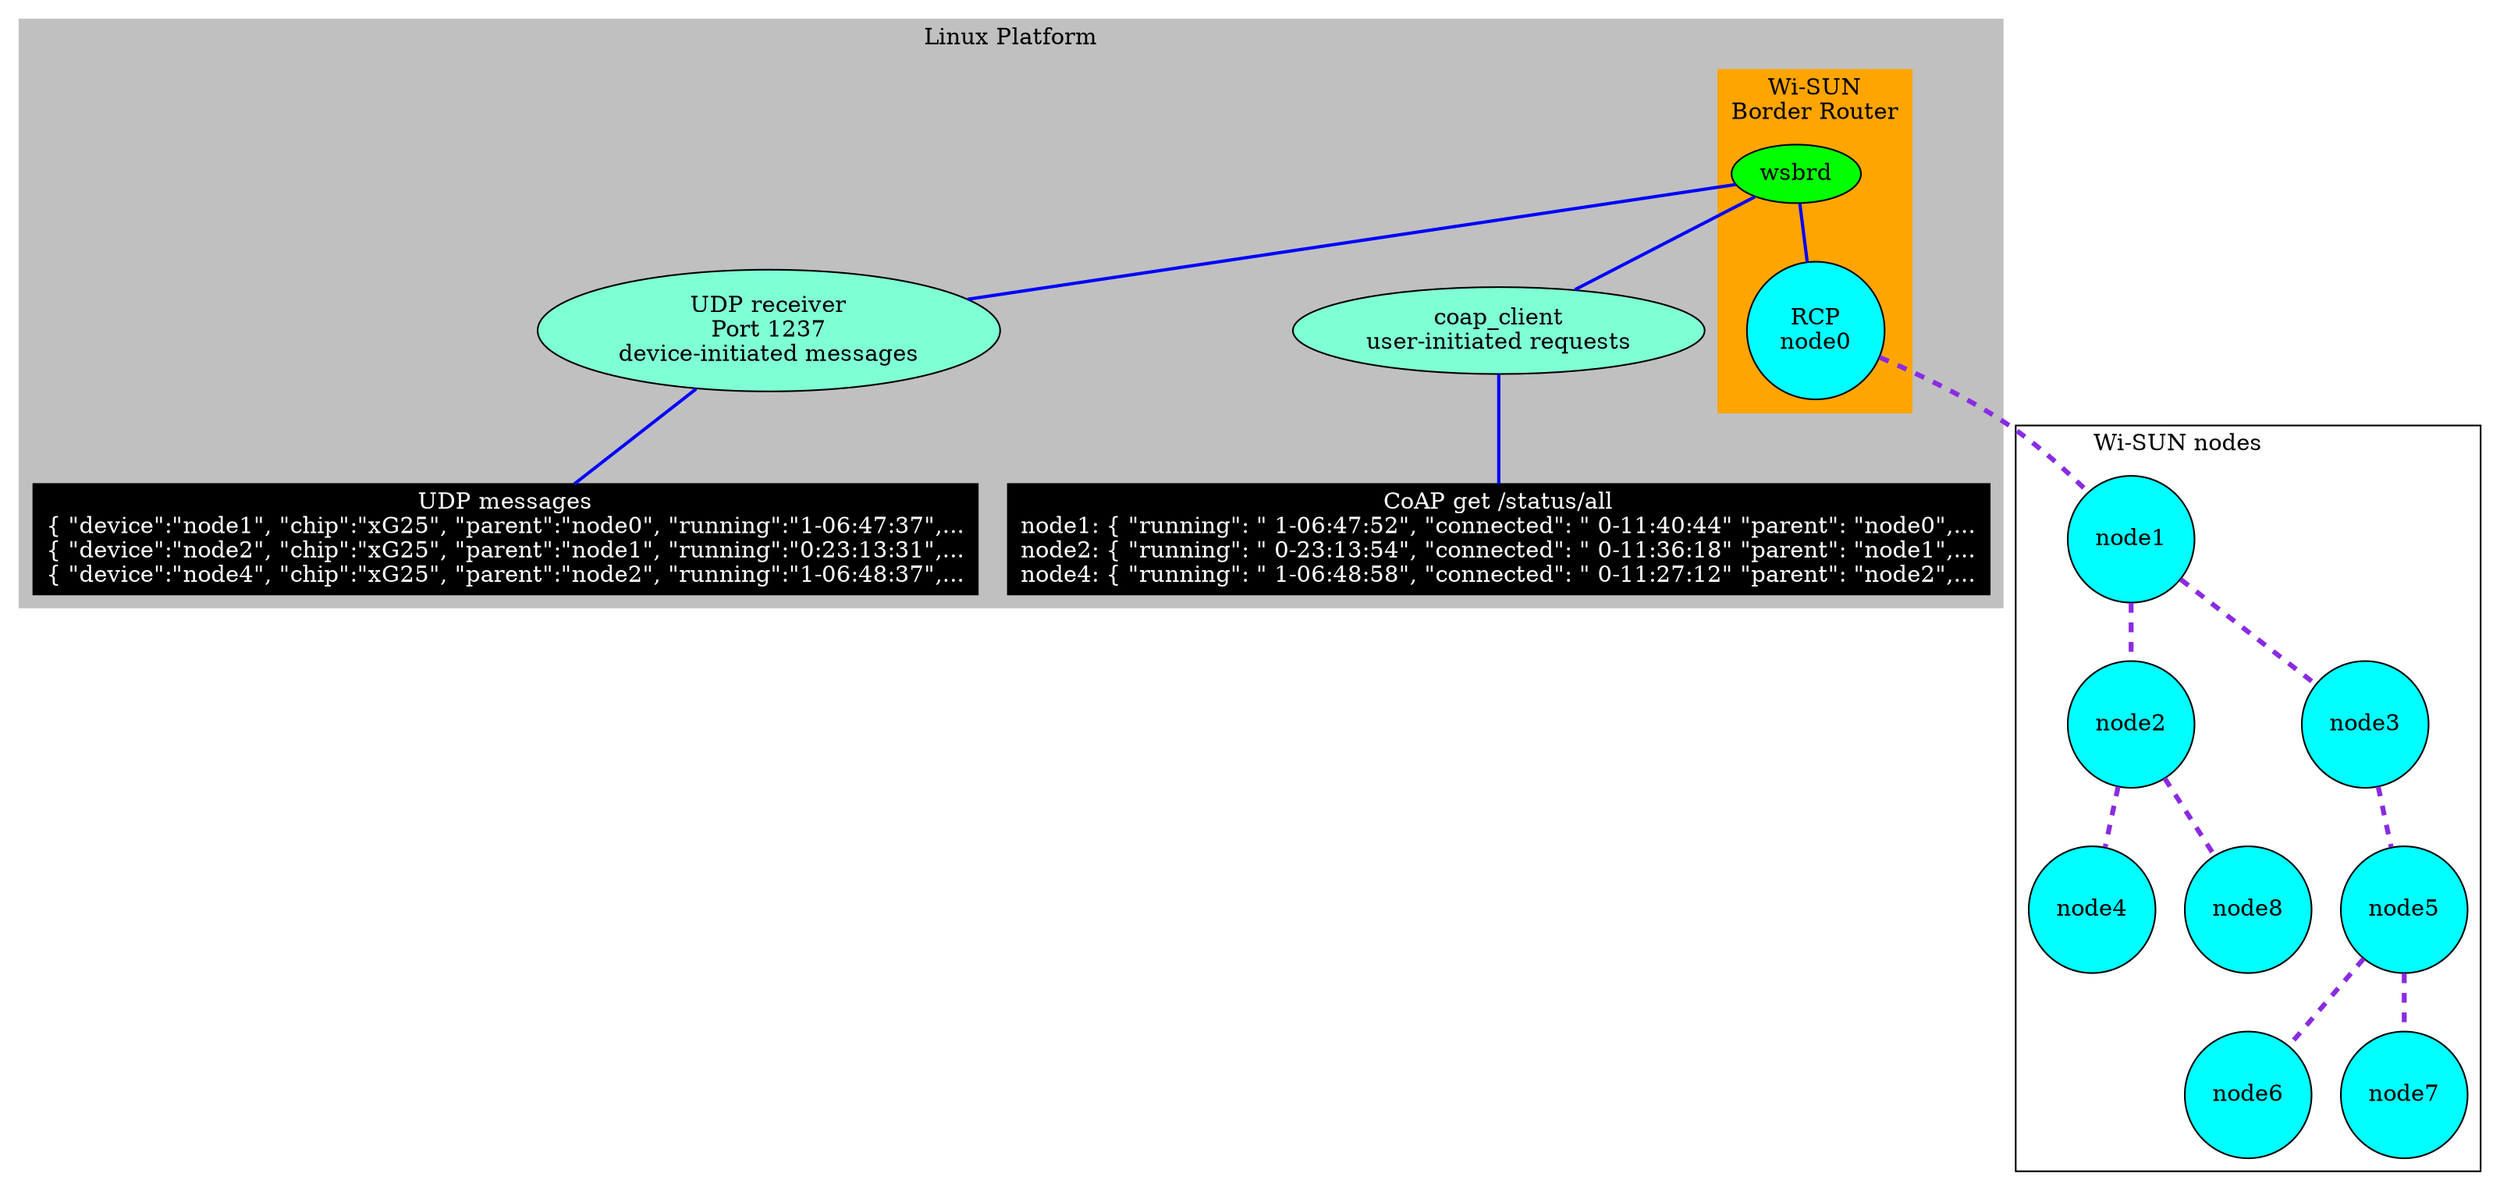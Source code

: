 graph g {
	layout=dot # Specify used layout engine

	bgcolor="#fffffff00"
	overlap=scale
	start=1

	edge [penwidth=0.75,arrowsize=0.6]
	edge [color=blue, fontsize=8, forcelabels=true, penwidth=2]

	node [
			shape=circle,
#			fixedsize=true,
#			width=0.25,
			color="black",
			fillcolor="cyan",
			style="filled,solid",
#			fontsize=12,
		];

	subgraph cluster_linux {
        label = "Linux Platform"
        style = "filled"
        color = "grey"

        node [style="filled,solid"]

        subgraph cluster_border_router {
            label = "Wi-SUN\nBorder Router"
            style = "filled"
            color = "orange"

            node [shape="circle" fillcolor="cyan"]
            RCP   [label="RCP\nnode0"]

            node [shape="oval" fillcolor="green" ]
            wsbrd [label="wsbrd"]

            wsbrd -- RCP
        }

        node  [fillcolor="aquamarine" shape="oval"]
        UDP   [label="UDP receiver\nPort 1237\ndevice-initiated messages" pos="0,0"]
        CoAP  [label="coap_client\nuser-initiated requests" pos="0,0"]

        node  [fillcolor="black" fontcolor="white" shape="rectangle"]
        get [label="CoAP get /status/all\nnode1: { \"running\": \" 1-06:47:52\", \"connected\": \" 0-11:40:44\" \"parent\": \"node0\",...\nnode2: { \"running\": \" 0-23:13:54\", \"connected\": \" 0-11:36:18\" \"parent\": \"node1\",...\nnode4: { \"running\": \" 1-06:48:58\", \"connected\": \" 0-11:27:12\" \"parent\": \"node2\",..."]
        udp [label="UDP messages\n{ \"device\":\"node1\", \"chip\":\"xG25\", \"parent\":\"node0\", \"running\":\"1-06:47:37\",...\n{ \"device\":\"node2\", \"chip\":\"xG25\", \"parent\":\"node1\", \"running\":\"0:23:13:31\",...\n{ \"device\":\"node4\", \"chip\":\"xG25\", \"parent\":\"node2\", \"running\":\"1-06:48:37\",...", pos="1,10"]

        wsbrd -- UDP -- udp
        wsbrd -- CoAP -- get
    }

    subgraph cluster_network {
        label="Wi-SUN nodes                   "
        edge [color=blueviolet style=dashed penwidth=3]
        RCP   -- node1
        node1 -- node2
        node1 -- node3
        node2 -- node4
        node3 -- node5
        node5 -- node6
        node5 -- node7
        node2 -- node8
    }
}
